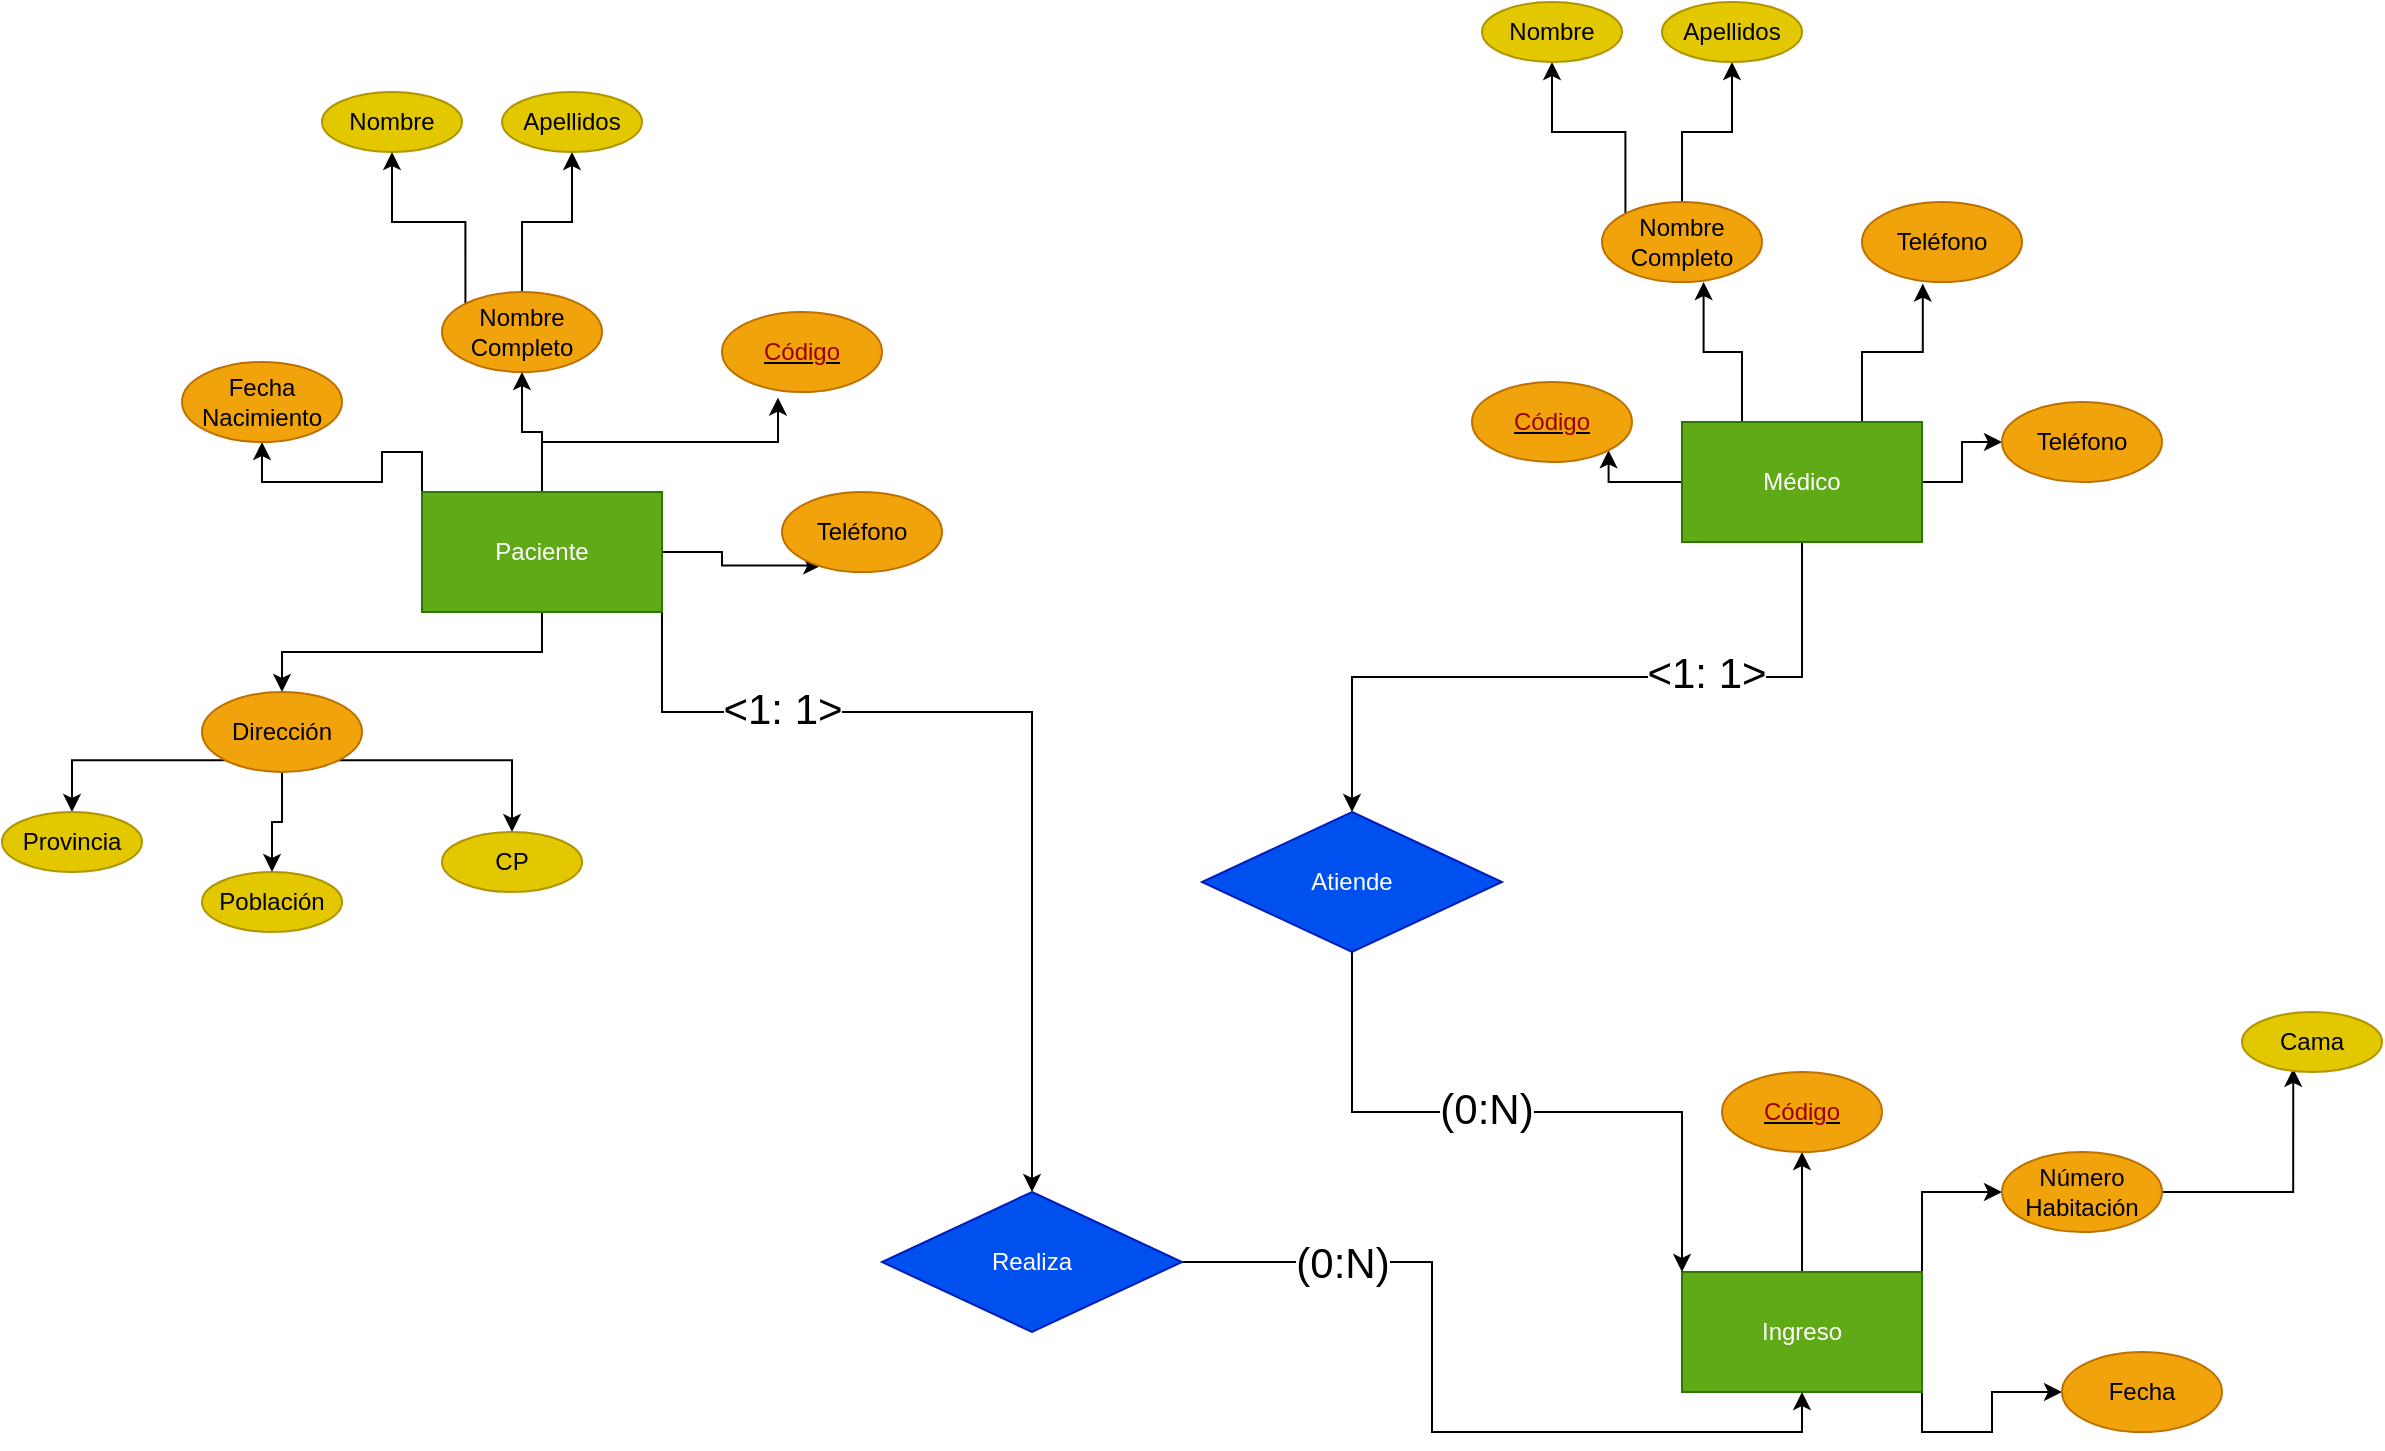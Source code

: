 <mxfile version="21.5.1" type="device">
  <diagram id="R2lEEEUBdFMjLlhIrx00" name="Page-1">
    <mxGraphModel dx="2085" dy="1847" grid="1" gridSize="10" guides="1" tooltips="1" connect="1" arrows="1" fold="1" page="1" pageScale="1" pageWidth="850" pageHeight="1100" math="0" shadow="0" extFonts="Permanent Marker^https://fonts.googleapis.com/css?family=Permanent+Marker">
      <root>
        <mxCell id="0" />
        <mxCell id="1" parent="0" />
        <mxCell id="UwNy32jyWBCxV3vON2KL-10" style="edgeStyle=orthogonalEdgeStyle;rounded=0;orthogonalLoop=1;jettySize=auto;html=1;exitX=0.5;exitY=0;exitDx=0;exitDy=0;entryX=0.5;entryY=1;entryDx=0;entryDy=0;" edge="1" parent="1" source="UwNy32jyWBCxV3vON2KL-1" target="UwNy32jyWBCxV3vON2KL-3">
          <mxGeometry relative="1" as="geometry" />
        </mxCell>
        <mxCell id="UwNy32jyWBCxV3vON2KL-11" style="edgeStyle=orthogonalEdgeStyle;rounded=0;orthogonalLoop=1;jettySize=auto;html=1;exitX=0.5;exitY=0;exitDx=0;exitDy=0;entryX=0.35;entryY=1.07;entryDx=0;entryDy=0;entryPerimeter=0;" edge="1" parent="1" source="UwNy32jyWBCxV3vON2KL-1" target="UwNy32jyWBCxV3vON2KL-4">
          <mxGeometry relative="1" as="geometry" />
        </mxCell>
        <mxCell id="UwNy32jyWBCxV3vON2KL-12" style="edgeStyle=orthogonalEdgeStyle;rounded=0;orthogonalLoop=1;jettySize=auto;html=1;exitX=1;exitY=0.5;exitDx=0;exitDy=0;entryX=0.245;entryY=0.92;entryDx=0;entryDy=0;entryPerimeter=0;" edge="1" parent="1" source="UwNy32jyWBCxV3vON2KL-1" target="UwNy32jyWBCxV3vON2KL-7">
          <mxGeometry relative="1" as="geometry" />
        </mxCell>
        <mxCell id="UwNy32jyWBCxV3vON2KL-13" style="edgeStyle=orthogonalEdgeStyle;rounded=0;orthogonalLoop=1;jettySize=auto;html=1;exitX=0;exitY=0;exitDx=0;exitDy=0;entryX=0.5;entryY=1;entryDx=0;entryDy=0;" edge="1" parent="1" source="UwNy32jyWBCxV3vON2KL-1" target="UwNy32jyWBCxV3vON2KL-5">
          <mxGeometry relative="1" as="geometry" />
        </mxCell>
        <mxCell id="UwNy32jyWBCxV3vON2KL-18" style="edgeStyle=orthogonalEdgeStyle;rounded=0;orthogonalLoop=1;jettySize=auto;html=1;exitX=0.5;exitY=1;exitDx=0;exitDy=0;entryX=0.5;entryY=0;entryDx=0;entryDy=0;" edge="1" parent="1" source="UwNy32jyWBCxV3vON2KL-1" target="UwNy32jyWBCxV3vON2KL-17">
          <mxGeometry relative="1" as="geometry" />
        </mxCell>
        <mxCell id="UwNy32jyWBCxV3vON2KL-86" style="edgeStyle=orthogonalEdgeStyle;rounded=0;orthogonalLoop=1;jettySize=auto;html=1;exitX=1;exitY=1;exitDx=0;exitDy=0;entryX=0.5;entryY=0;entryDx=0;entryDy=0;" edge="1" parent="1" source="UwNy32jyWBCxV3vON2KL-1" target="UwNy32jyWBCxV3vON2KL-54">
          <mxGeometry relative="1" as="geometry">
            <Array as="points">
              <mxPoint x="100" y="190" />
              <mxPoint x="285" y="190" />
            </Array>
          </mxGeometry>
        </mxCell>
        <mxCell id="UwNy32jyWBCxV3vON2KL-87" value="&amp;lt;1: 1&amp;gt;" style="edgeLabel;html=1;align=center;verticalAlign=middle;resizable=0;points=[];fontSize=21;fontColor=#000000;labelBackgroundColor=#FFFFFF;" vertex="1" connectable="0" parent="UwNy32jyWBCxV3vON2KL-86">
          <mxGeometry x="-0.894" relative="1" as="geometry">
            <mxPoint x="60" y="23" as="offset" />
          </mxGeometry>
        </mxCell>
        <mxCell id="UwNy32jyWBCxV3vON2KL-1" value="Paciente" style="rounded=0;whiteSpace=wrap;html=1;fillColor=#60a917;fontColor=#ffffff;strokeColor=#2D7600;" vertex="1" parent="1">
          <mxGeometry x="-20" y="80" width="120" height="60" as="geometry" />
        </mxCell>
        <mxCell id="UwNy32jyWBCxV3vON2KL-14" style="edgeStyle=orthogonalEdgeStyle;rounded=0;orthogonalLoop=1;jettySize=auto;html=1;exitX=0.5;exitY=0;exitDx=0;exitDy=0;entryX=0.5;entryY=1;entryDx=0;entryDy=0;" edge="1" parent="1" source="UwNy32jyWBCxV3vON2KL-3" target="UwNy32jyWBCxV3vON2KL-9">
          <mxGeometry relative="1" as="geometry" />
        </mxCell>
        <mxCell id="UwNy32jyWBCxV3vON2KL-15" style="edgeStyle=orthogonalEdgeStyle;rounded=0;orthogonalLoop=1;jettySize=auto;html=1;exitX=0;exitY=0;exitDx=0;exitDy=0;entryX=0.5;entryY=1;entryDx=0;entryDy=0;" edge="1" parent="1" source="UwNy32jyWBCxV3vON2KL-3" target="UwNy32jyWBCxV3vON2KL-8">
          <mxGeometry relative="1" as="geometry" />
        </mxCell>
        <mxCell id="UwNy32jyWBCxV3vON2KL-3" value="Nombre Completo&lt;span id=&quot;docs-internal-guid-cd7be61e-7fff-5507-17a3-141dce97e145&quot;&gt;&lt;/span&gt;" style="ellipse;whiteSpace=wrap;html=1;fillColor=#f0a30a;fontColor=#000000;strokeColor=#BD7000;" vertex="1" parent="1">
          <mxGeometry x="-10" y="-20" width="80" height="40" as="geometry" />
        </mxCell>
        <mxCell id="UwNy32jyWBCxV3vON2KL-4" value="&lt;u&gt;&lt;font color=&quot;#990000&quot;&gt;Código&lt;/font&gt;&lt;/u&gt;&lt;span id=&quot;docs-internal-guid-cd7be61e-7fff-5507-17a3-141dce97e145&quot;&gt;&lt;/span&gt;" style="ellipse;whiteSpace=wrap;html=1;fillColor=#f0a30a;fontColor=#000000;strokeColor=#BD7000;" vertex="1" parent="1">
          <mxGeometry x="130" y="-10" width="80" height="40" as="geometry" />
        </mxCell>
        <mxCell id="UwNy32jyWBCxV3vON2KL-5" value="Fecha Nacimiento&lt;span id=&quot;docs-internal-guid-cd7be61e-7fff-5507-17a3-141dce97e145&quot;&gt;&lt;/span&gt;" style="ellipse;whiteSpace=wrap;html=1;fillColor=#f0a30a;fontColor=#000000;strokeColor=#BD7000;" vertex="1" parent="1">
          <mxGeometry x="-140" y="15" width="80" height="40" as="geometry" />
        </mxCell>
        <mxCell id="UwNy32jyWBCxV3vON2KL-7" value="Teléfono&lt;span id=&quot;docs-internal-guid-cd7be61e-7fff-5507-17a3-141dce97e145&quot;&gt;&lt;/span&gt;" style="ellipse;whiteSpace=wrap;html=1;fillColor=#f0a30a;fontColor=#000000;strokeColor=#BD7000;" vertex="1" parent="1">
          <mxGeometry x="160" y="80" width="80" height="40" as="geometry" />
        </mxCell>
        <mxCell id="UwNy32jyWBCxV3vON2KL-8" value="Nombre&lt;span id=&quot;docs-internal-guid-cd7be61e-7fff-5507-17a3-141dce97e145&quot;&gt;&lt;/span&gt;" style="ellipse;whiteSpace=wrap;html=1;fillColor=#e3c800;fontColor=#000000;strokeColor=#B09500;" vertex="1" parent="1">
          <mxGeometry x="-70" y="-120" width="70" height="30" as="geometry" />
        </mxCell>
        <mxCell id="UwNy32jyWBCxV3vON2KL-9" value="Apellidos&lt;span id=&quot;docs-internal-guid-cd7be61e-7fff-5507-17a3-141dce97e145&quot;&gt;&lt;/span&gt;" style="ellipse;whiteSpace=wrap;html=1;fillColor=#e3c800;fontColor=#000000;strokeColor=#B09500;" vertex="1" parent="1">
          <mxGeometry x="20" y="-120" width="70" height="30" as="geometry" />
        </mxCell>
        <mxCell id="UwNy32jyWBCxV3vON2KL-29" style="edgeStyle=orthogonalEdgeStyle;rounded=0;orthogonalLoop=1;jettySize=auto;html=1;exitX=0;exitY=0.5;exitDx=0;exitDy=0;entryX=1;entryY=1;entryDx=0;entryDy=0;" edge="1" parent="1" source="UwNy32jyWBCxV3vON2KL-16" target="UwNy32jyWBCxV3vON2KL-27">
          <mxGeometry relative="1" as="geometry" />
        </mxCell>
        <mxCell id="UwNy32jyWBCxV3vON2KL-30" style="edgeStyle=orthogonalEdgeStyle;rounded=0;orthogonalLoop=1;jettySize=auto;html=1;exitX=0.25;exitY=0;exitDx=0;exitDy=0;entryX=0.635;entryY=1;entryDx=0;entryDy=0;entryPerimeter=0;" edge="1" parent="1" source="UwNy32jyWBCxV3vON2KL-16" target="UwNy32jyWBCxV3vON2KL-25">
          <mxGeometry relative="1" as="geometry" />
        </mxCell>
        <mxCell id="UwNy32jyWBCxV3vON2KL-31" style="edgeStyle=orthogonalEdgeStyle;rounded=0;orthogonalLoop=1;jettySize=auto;html=1;exitX=0.75;exitY=0;exitDx=0;exitDy=0;entryX=0.38;entryY=1.02;entryDx=0;entryDy=0;entryPerimeter=0;" edge="1" parent="1" source="UwNy32jyWBCxV3vON2KL-16" target="UwNy32jyWBCxV3vON2KL-28">
          <mxGeometry relative="1" as="geometry" />
        </mxCell>
        <mxCell id="UwNy32jyWBCxV3vON2KL-32" style="edgeStyle=orthogonalEdgeStyle;rounded=0;orthogonalLoop=1;jettySize=auto;html=1;exitX=1;exitY=0.5;exitDx=0;exitDy=0;entryX=0;entryY=0.5;entryDx=0;entryDy=0;" edge="1" parent="1" source="UwNy32jyWBCxV3vON2KL-16" target="UwNy32jyWBCxV3vON2KL-26">
          <mxGeometry relative="1" as="geometry" />
        </mxCell>
        <mxCell id="UwNy32jyWBCxV3vON2KL-59" style="edgeStyle=orthogonalEdgeStyle;rounded=0;orthogonalLoop=1;jettySize=auto;html=1;exitX=0.5;exitY=1;exitDx=0;exitDy=0;entryX=0.5;entryY=0;entryDx=0;entryDy=0;" edge="1" parent="1" source="UwNy32jyWBCxV3vON2KL-16" target="UwNy32jyWBCxV3vON2KL-58">
          <mxGeometry relative="1" as="geometry" />
        </mxCell>
        <mxCell id="UwNy32jyWBCxV3vON2KL-16" value="Médico" style="rounded=0;whiteSpace=wrap;html=1;fillColor=#60a917;fontColor=#ffffff;strokeColor=#2D7600;" vertex="1" parent="1">
          <mxGeometry x="610" y="45" width="120" height="60" as="geometry" />
        </mxCell>
        <mxCell id="UwNy32jyWBCxV3vON2KL-22" style="edgeStyle=orthogonalEdgeStyle;rounded=0;orthogonalLoop=1;jettySize=auto;html=1;exitX=0;exitY=1;exitDx=0;exitDy=0;" edge="1" parent="1" source="UwNy32jyWBCxV3vON2KL-17" target="UwNy32jyWBCxV3vON2KL-19">
          <mxGeometry relative="1" as="geometry" />
        </mxCell>
        <mxCell id="UwNy32jyWBCxV3vON2KL-23" style="edgeStyle=orthogonalEdgeStyle;rounded=0;orthogonalLoop=1;jettySize=auto;html=1;exitX=0.5;exitY=1;exitDx=0;exitDy=0;" edge="1" parent="1" source="UwNy32jyWBCxV3vON2KL-17" target="UwNy32jyWBCxV3vON2KL-21">
          <mxGeometry relative="1" as="geometry" />
        </mxCell>
        <mxCell id="UwNy32jyWBCxV3vON2KL-24" style="edgeStyle=orthogonalEdgeStyle;rounded=0;orthogonalLoop=1;jettySize=auto;html=1;exitX=1;exitY=1;exitDx=0;exitDy=0;" edge="1" parent="1" source="UwNy32jyWBCxV3vON2KL-17" target="UwNy32jyWBCxV3vON2KL-20">
          <mxGeometry relative="1" as="geometry" />
        </mxCell>
        <mxCell id="UwNy32jyWBCxV3vON2KL-17" value="Dirección&lt;span id=&quot;docs-internal-guid-cd7be61e-7fff-5507-17a3-141dce97e145&quot;&gt;&lt;/span&gt;" style="ellipse;whiteSpace=wrap;html=1;fillColor=#f0a30a;fontColor=#000000;strokeColor=#BD7000;" vertex="1" parent="1">
          <mxGeometry x="-130" y="180" width="80" height="40" as="geometry" />
        </mxCell>
        <mxCell id="UwNy32jyWBCxV3vON2KL-19" value="Provincia&lt;span id=&quot;docs-internal-guid-cd7be61e-7fff-5507-17a3-141dce97e145&quot;&gt;&lt;/span&gt;" style="ellipse;whiteSpace=wrap;html=1;fillColor=#e3c800;fontColor=#000000;strokeColor=#B09500;" vertex="1" parent="1">
          <mxGeometry x="-230" y="240" width="70" height="30" as="geometry" />
        </mxCell>
        <mxCell id="UwNy32jyWBCxV3vON2KL-20" value="CP&lt;span id=&quot;docs-internal-guid-cd7be61e-7fff-5507-17a3-141dce97e145&quot;&gt;&lt;/span&gt;" style="ellipse;whiteSpace=wrap;html=1;fillColor=#e3c800;fontColor=#000000;strokeColor=#B09500;" vertex="1" parent="1">
          <mxGeometry x="-10" y="250" width="70" height="30" as="geometry" />
        </mxCell>
        <mxCell id="UwNy32jyWBCxV3vON2KL-21" value="Población&lt;span id=&quot;docs-internal-guid-cd7be61e-7fff-5507-17a3-141dce97e145&quot;&gt;&lt;/span&gt;" style="ellipse;whiteSpace=wrap;html=1;fillColor=#e3c800;fontColor=#000000;strokeColor=#B09500;" vertex="1" parent="1">
          <mxGeometry x="-130" y="270" width="70" height="30" as="geometry" />
        </mxCell>
        <mxCell id="UwNy32jyWBCxV3vON2KL-42" style="edgeStyle=orthogonalEdgeStyle;rounded=0;orthogonalLoop=1;jettySize=auto;html=1;exitX=0;exitY=0;exitDx=0;exitDy=0;entryX=0.5;entryY=1;entryDx=0;entryDy=0;" edge="1" parent="1" source="UwNy32jyWBCxV3vON2KL-25" target="UwNy32jyWBCxV3vON2KL-39">
          <mxGeometry relative="1" as="geometry" />
        </mxCell>
        <mxCell id="UwNy32jyWBCxV3vON2KL-43" style="edgeStyle=orthogonalEdgeStyle;rounded=0;orthogonalLoop=1;jettySize=auto;html=1;exitX=0.5;exitY=0;exitDx=0;exitDy=0;entryX=0.5;entryY=1;entryDx=0;entryDy=0;" edge="1" parent="1" source="UwNy32jyWBCxV3vON2KL-25" target="UwNy32jyWBCxV3vON2KL-40">
          <mxGeometry relative="1" as="geometry" />
        </mxCell>
        <mxCell id="UwNy32jyWBCxV3vON2KL-25" value="Nombre Completo&lt;span id=&quot;docs-internal-guid-cd7be61e-7fff-5507-17a3-141dce97e145&quot;&gt;&lt;/span&gt;" style="ellipse;whiteSpace=wrap;html=1;fillColor=#f0a30a;fontColor=#000000;strokeColor=#BD7000;" vertex="1" parent="1">
          <mxGeometry x="570" y="-65" width="80" height="40" as="geometry" />
        </mxCell>
        <mxCell id="UwNy32jyWBCxV3vON2KL-26" value="Teléfono&lt;span id=&quot;docs-internal-guid-cd7be61e-7fff-5507-17a3-141dce97e145&quot;&gt;&lt;/span&gt;" style="ellipse;whiteSpace=wrap;html=1;fillColor=#f0a30a;fontColor=#000000;strokeColor=#BD7000;" vertex="1" parent="1">
          <mxGeometry x="770" y="35" width="80" height="40" as="geometry" />
        </mxCell>
        <mxCell id="UwNy32jyWBCxV3vON2KL-27" value="&lt;u&gt;&lt;font color=&quot;#990000&quot;&gt;Código&lt;/font&gt;&lt;/u&gt;" style="ellipse;whiteSpace=wrap;html=1;fillColor=#f0a30a;fontColor=#000000;strokeColor=#BD7000;" vertex="1" parent="1">
          <mxGeometry x="505" y="25" width="80" height="40" as="geometry" />
        </mxCell>
        <mxCell id="UwNy32jyWBCxV3vON2KL-28" value="Teléfono&lt;span id=&quot;docs-internal-guid-cd7be61e-7fff-5507-17a3-141dce97e145&quot;&gt;&lt;/span&gt;" style="ellipse;whiteSpace=wrap;html=1;fillColor=#f0a30a;fontColor=#000000;strokeColor=#BD7000;" vertex="1" parent="1">
          <mxGeometry x="700" y="-65" width="80" height="40" as="geometry" />
        </mxCell>
        <mxCell id="UwNy32jyWBCxV3vON2KL-39" value="Nombre&lt;span id=&quot;docs-internal-guid-cd7be61e-7fff-5507-17a3-141dce97e145&quot;&gt;&lt;/span&gt;" style="ellipse;whiteSpace=wrap;html=1;fillColor=#e3c800;fontColor=#000000;strokeColor=#B09500;" vertex="1" parent="1">
          <mxGeometry x="510" y="-165" width="70" height="30" as="geometry" />
        </mxCell>
        <mxCell id="UwNy32jyWBCxV3vON2KL-40" value="Apellidos&lt;span id=&quot;docs-internal-guid-cd7be61e-7fff-5507-17a3-141dce97e145&quot;&gt;&lt;/span&gt;" style="ellipse;whiteSpace=wrap;html=1;fillColor=#e3c800;fontColor=#000000;strokeColor=#B09500;" vertex="1" parent="1">
          <mxGeometry x="600" y="-165" width="70" height="30" as="geometry" />
        </mxCell>
        <mxCell id="UwNy32jyWBCxV3vON2KL-49" style="edgeStyle=orthogonalEdgeStyle;rounded=0;orthogonalLoop=1;jettySize=auto;html=1;exitX=0.5;exitY=0;exitDx=0;exitDy=0;entryX=0.5;entryY=1;entryDx=0;entryDy=0;" edge="1" parent="1" source="UwNy32jyWBCxV3vON2KL-44" target="UwNy32jyWBCxV3vON2KL-45">
          <mxGeometry relative="1" as="geometry" />
        </mxCell>
        <mxCell id="UwNy32jyWBCxV3vON2KL-51" style="edgeStyle=orthogonalEdgeStyle;rounded=0;orthogonalLoop=1;jettySize=auto;html=1;exitX=1;exitY=0;exitDx=0;exitDy=0;entryX=0;entryY=0.5;entryDx=0;entryDy=0;" edge="1" parent="1" source="UwNy32jyWBCxV3vON2KL-44" target="UwNy32jyWBCxV3vON2KL-46">
          <mxGeometry relative="1" as="geometry" />
        </mxCell>
        <mxCell id="UwNy32jyWBCxV3vON2KL-52" style="edgeStyle=orthogonalEdgeStyle;rounded=0;orthogonalLoop=1;jettySize=auto;html=1;exitX=1;exitY=1;exitDx=0;exitDy=0;entryX=0;entryY=0.5;entryDx=0;entryDy=0;" edge="1" parent="1" source="UwNy32jyWBCxV3vON2KL-44" target="UwNy32jyWBCxV3vON2KL-47">
          <mxGeometry relative="1" as="geometry" />
        </mxCell>
        <mxCell id="UwNy32jyWBCxV3vON2KL-44" value="Ingreso" style="rounded=0;whiteSpace=wrap;html=1;fillColor=#60a917;fontColor=#ffffff;strokeColor=#2D7600;" vertex="1" parent="1">
          <mxGeometry x="610" y="470" width="120" height="60" as="geometry" />
        </mxCell>
        <mxCell id="UwNy32jyWBCxV3vON2KL-45" value="&lt;u&gt;&lt;font color=&quot;#990000&quot;&gt;Código&lt;/font&gt;&lt;/u&gt;&lt;span id=&quot;docs-internal-guid-cd7be61e-7fff-5507-17a3-141dce97e145&quot;&gt;&lt;/span&gt;" style="ellipse;whiteSpace=wrap;html=1;fillColor=#f0a30a;fontColor=#000000;strokeColor=#BD7000;" vertex="1" parent="1">
          <mxGeometry x="630" y="370" width="80" height="40" as="geometry" />
        </mxCell>
        <mxCell id="UwNy32jyWBCxV3vON2KL-53" style="edgeStyle=orthogonalEdgeStyle;rounded=0;orthogonalLoop=1;jettySize=auto;html=1;exitX=1;exitY=0.5;exitDx=0;exitDy=0;entryX=0.366;entryY=0.947;entryDx=0;entryDy=0;entryPerimeter=0;" edge="1" parent="1" source="UwNy32jyWBCxV3vON2KL-46" target="UwNy32jyWBCxV3vON2KL-48">
          <mxGeometry relative="1" as="geometry" />
        </mxCell>
        <mxCell id="UwNy32jyWBCxV3vON2KL-46" value="Número Habitación&lt;span id=&quot;docs-internal-guid-cd7be61e-7fff-5507-17a3-141dce97e145&quot;&gt;&lt;/span&gt;" style="ellipse;whiteSpace=wrap;html=1;fillColor=#f0a30a;fontColor=#000000;strokeColor=#BD7000;" vertex="1" parent="1">
          <mxGeometry x="770" y="410" width="80" height="40" as="geometry" />
        </mxCell>
        <mxCell id="UwNy32jyWBCxV3vON2KL-47" value="Fecha" style="ellipse;whiteSpace=wrap;html=1;fillColor=#f0a30a;fontColor=#000000;strokeColor=#BD7000;" vertex="1" parent="1">
          <mxGeometry x="800" y="510" width="80" height="40" as="geometry" />
        </mxCell>
        <mxCell id="UwNy32jyWBCxV3vON2KL-48" value="Cama&lt;span id=&quot;docs-internal-guid-cd7be61e-7fff-5507-17a3-141dce97e145&quot;&gt;&lt;/span&gt;" style="ellipse;whiteSpace=wrap;html=1;fillColor=#e3c800;fontColor=#000000;strokeColor=#B09500;" vertex="1" parent="1">
          <mxGeometry x="890" y="340" width="70" height="30" as="geometry" />
        </mxCell>
        <mxCell id="UwNy32jyWBCxV3vON2KL-88" style="edgeStyle=orthogonalEdgeStyle;rounded=0;orthogonalLoop=1;jettySize=auto;html=1;exitX=1;exitY=0.5;exitDx=0;exitDy=0;entryX=0.5;entryY=1;entryDx=0;entryDy=0;" edge="1" parent="1" source="UwNy32jyWBCxV3vON2KL-54" target="UwNy32jyWBCxV3vON2KL-44">
          <mxGeometry relative="1" as="geometry" />
        </mxCell>
        <mxCell id="UwNy32jyWBCxV3vON2KL-89" value="(0:N)" style="edgeLabel;html=1;align=center;verticalAlign=middle;resizable=0;points=[];fontSize=21;labelBackgroundColor=#FFFFFF;fontColor=#000000;" vertex="1" connectable="0" parent="UwNy32jyWBCxV3vON2KL-88">
          <mxGeometry x="-0.244" y="2" relative="1" as="geometry">
            <mxPoint x="-47" y="-32" as="offset" />
          </mxGeometry>
        </mxCell>
        <mxCell id="UwNy32jyWBCxV3vON2KL-54" value="Realiza" style="rhombus;whiteSpace=wrap;html=1;fillColor=#0050ef;fontColor=#ffffff;strokeColor=#001DBC;" vertex="1" parent="1">
          <mxGeometry x="210" y="430" width="150" height="70" as="geometry" />
        </mxCell>
        <mxCell id="UwNy32jyWBCxV3vON2KL-60" style="edgeStyle=orthogonalEdgeStyle;rounded=0;orthogonalLoop=1;jettySize=auto;html=1;exitX=0.5;exitY=1;exitDx=0;exitDy=0;entryX=0;entryY=0;entryDx=0;entryDy=0;" edge="1" parent="1" source="UwNy32jyWBCxV3vON2KL-58" target="UwNy32jyWBCxV3vON2KL-44">
          <mxGeometry relative="1" as="geometry" />
        </mxCell>
        <mxCell id="UwNy32jyWBCxV3vON2KL-58" value="Atiende" style="rhombus;whiteSpace=wrap;html=1;fillColor=#0050ef;fontColor=#ffffff;strokeColor=#001DBC;" vertex="1" parent="1">
          <mxGeometry x="370" y="240" width="150" height="70" as="geometry" />
        </mxCell>
        <mxCell id="UwNy32jyWBCxV3vON2KL-90" value="(0:N)" style="edgeLabel;html=1;align=center;verticalAlign=middle;resizable=0;points=[];fontSize=21;labelBackgroundColor=#FFFFFF;fontColor=#000000;" vertex="1" connectable="0" parent="1">
          <mxGeometry x="445.004" y="512" as="geometry">
            <mxPoint x="67" y="-124" as="offset" />
          </mxGeometry>
        </mxCell>
        <mxCell id="UwNy32jyWBCxV3vON2KL-91" value="&amp;lt;1: 1&amp;gt;" style="edgeLabel;html=1;align=center;verticalAlign=middle;resizable=0;points=[];fontSize=21;fontColor=#000000;labelBackgroundColor=#FFFFFF;" vertex="1" connectable="0" parent="1">
          <mxGeometry x="389.995" y="153" as="geometry">
            <mxPoint x="232" y="17" as="offset" />
          </mxGeometry>
        </mxCell>
      </root>
    </mxGraphModel>
  </diagram>
</mxfile>
